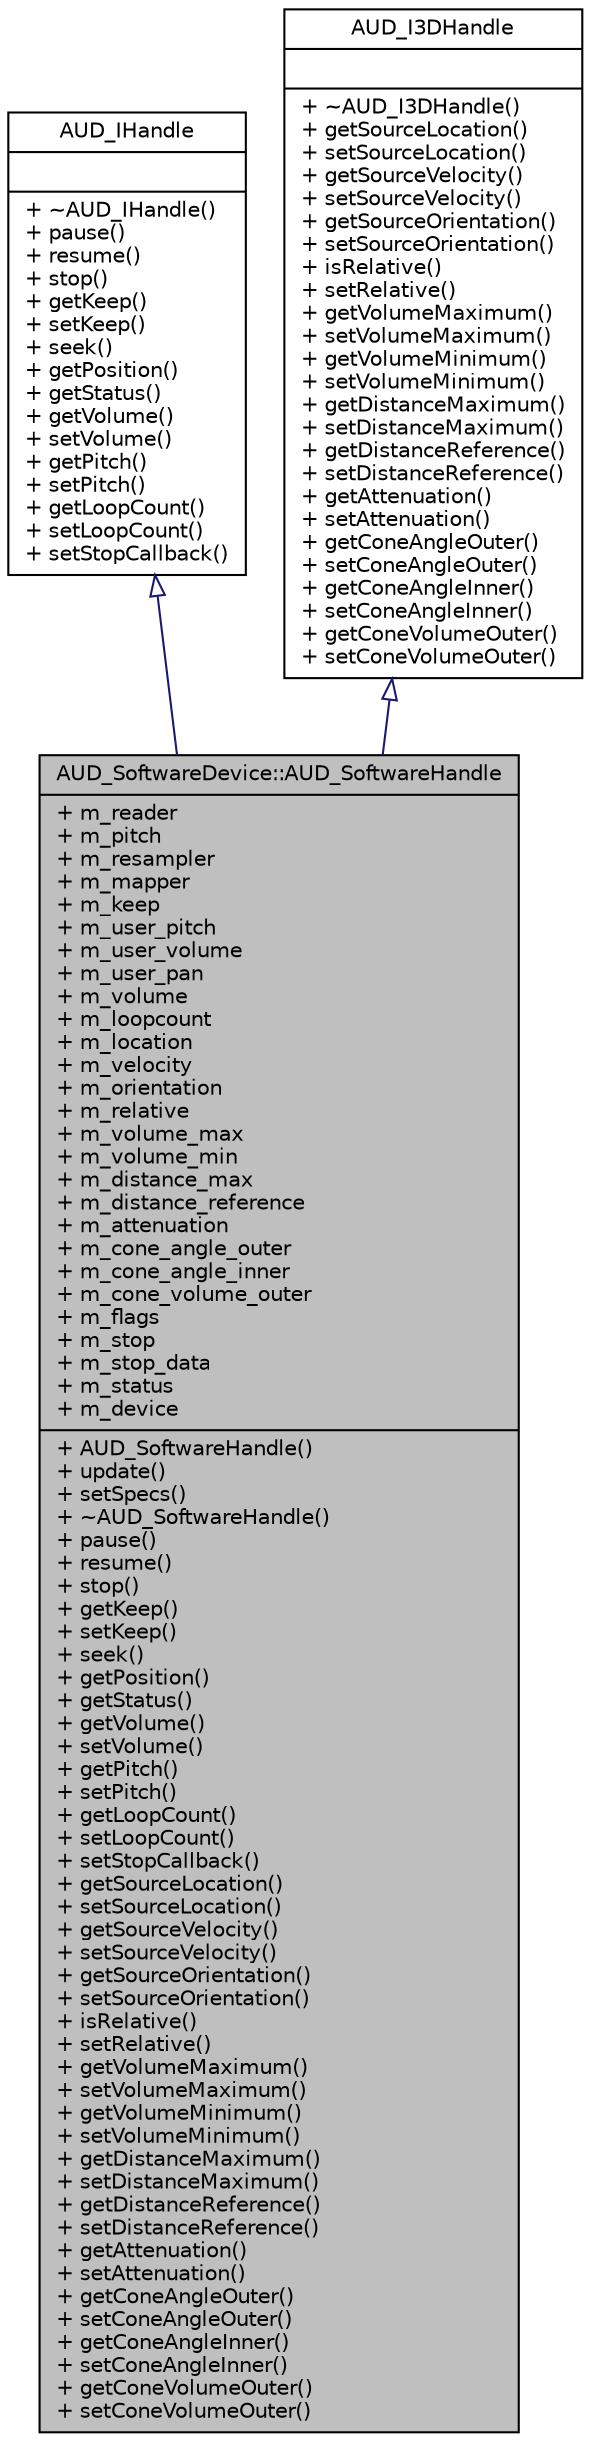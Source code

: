digraph G
{
  edge [fontname="Helvetica",fontsize="10",labelfontname="Helvetica",labelfontsize="10"];
  node [fontname="Helvetica",fontsize="10",shape=record];
  Node1 [label="{AUD_SoftwareDevice::AUD_SoftwareHandle\n|+ m_reader\l+ m_pitch\l+ m_resampler\l+ m_mapper\l+ m_keep\l+ m_user_pitch\l+ m_user_volume\l+ m_user_pan\l+ m_volume\l+ m_loopcount\l+ m_location\l+ m_velocity\l+ m_orientation\l+ m_relative\l+ m_volume_max\l+ m_volume_min\l+ m_distance_max\l+ m_distance_reference\l+ m_attenuation\l+ m_cone_angle_outer\l+ m_cone_angle_inner\l+ m_cone_volume_outer\l+ m_flags\l+ m_stop\l+ m_stop_data\l+ m_status\l+ m_device\l|+ AUD_SoftwareHandle()\l+ update()\l+ setSpecs()\l+ ~AUD_SoftwareHandle()\l+ pause()\l+ resume()\l+ stop()\l+ getKeep()\l+ setKeep()\l+ seek()\l+ getPosition()\l+ getStatus()\l+ getVolume()\l+ setVolume()\l+ getPitch()\l+ setPitch()\l+ getLoopCount()\l+ setLoopCount()\l+ setStopCallback()\l+ getSourceLocation()\l+ setSourceLocation()\l+ getSourceVelocity()\l+ setSourceVelocity()\l+ getSourceOrientation()\l+ setSourceOrientation()\l+ isRelative()\l+ setRelative()\l+ getVolumeMaximum()\l+ setVolumeMaximum()\l+ getVolumeMinimum()\l+ setVolumeMinimum()\l+ getDistanceMaximum()\l+ setDistanceMaximum()\l+ getDistanceReference()\l+ setDistanceReference()\l+ getAttenuation()\l+ setAttenuation()\l+ getConeAngleOuter()\l+ setConeAngleOuter()\l+ getConeAngleInner()\l+ setConeAngleInner()\l+ getConeVolumeOuter()\l+ setConeVolumeOuter()\l}",height=0.2,width=0.4,color="black", fillcolor="grey75", style="filled" fontcolor="black"];
  Node2 -> Node1 [dir=back,color="midnightblue",fontsize="10",style="solid",arrowtail="empty",fontname="Helvetica"];
  Node2 [label="{AUD_IHandle\n||+ ~AUD_IHandle()\l+ pause()\l+ resume()\l+ stop()\l+ getKeep()\l+ setKeep()\l+ seek()\l+ getPosition()\l+ getStatus()\l+ getVolume()\l+ setVolume()\l+ getPitch()\l+ setPitch()\l+ getLoopCount()\l+ setLoopCount()\l+ setStopCallback()\l}",height=0.2,width=0.4,color="black", fillcolor="white", style="filled",URL="$d9/da8/classAUD__IHandle.html"];
  Node3 -> Node1 [dir=back,color="midnightblue",fontsize="10",style="solid",arrowtail="empty",fontname="Helvetica"];
  Node3 [label="{AUD_I3DHandle\n||+ ~AUD_I3DHandle()\l+ getSourceLocation()\l+ setSourceLocation()\l+ getSourceVelocity()\l+ setSourceVelocity()\l+ getSourceOrientation()\l+ setSourceOrientation()\l+ isRelative()\l+ setRelative()\l+ getVolumeMaximum()\l+ setVolumeMaximum()\l+ getVolumeMinimum()\l+ setVolumeMinimum()\l+ getDistanceMaximum()\l+ setDistanceMaximum()\l+ getDistanceReference()\l+ setDistanceReference()\l+ getAttenuation()\l+ setAttenuation()\l+ getConeAngleOuter()\l+ setConeAngleOuter()\l+ getConeAngleInner()\l+ setConeAngleInner()\l+ getConeVolumeOuter()\l+ setConeVolumeOuter()\l}",height=0.2,width=0.4,color="black", fillcolor="white", style="filled",URL="$d6/d76/classAUD__I3DHandle.html"];
}
